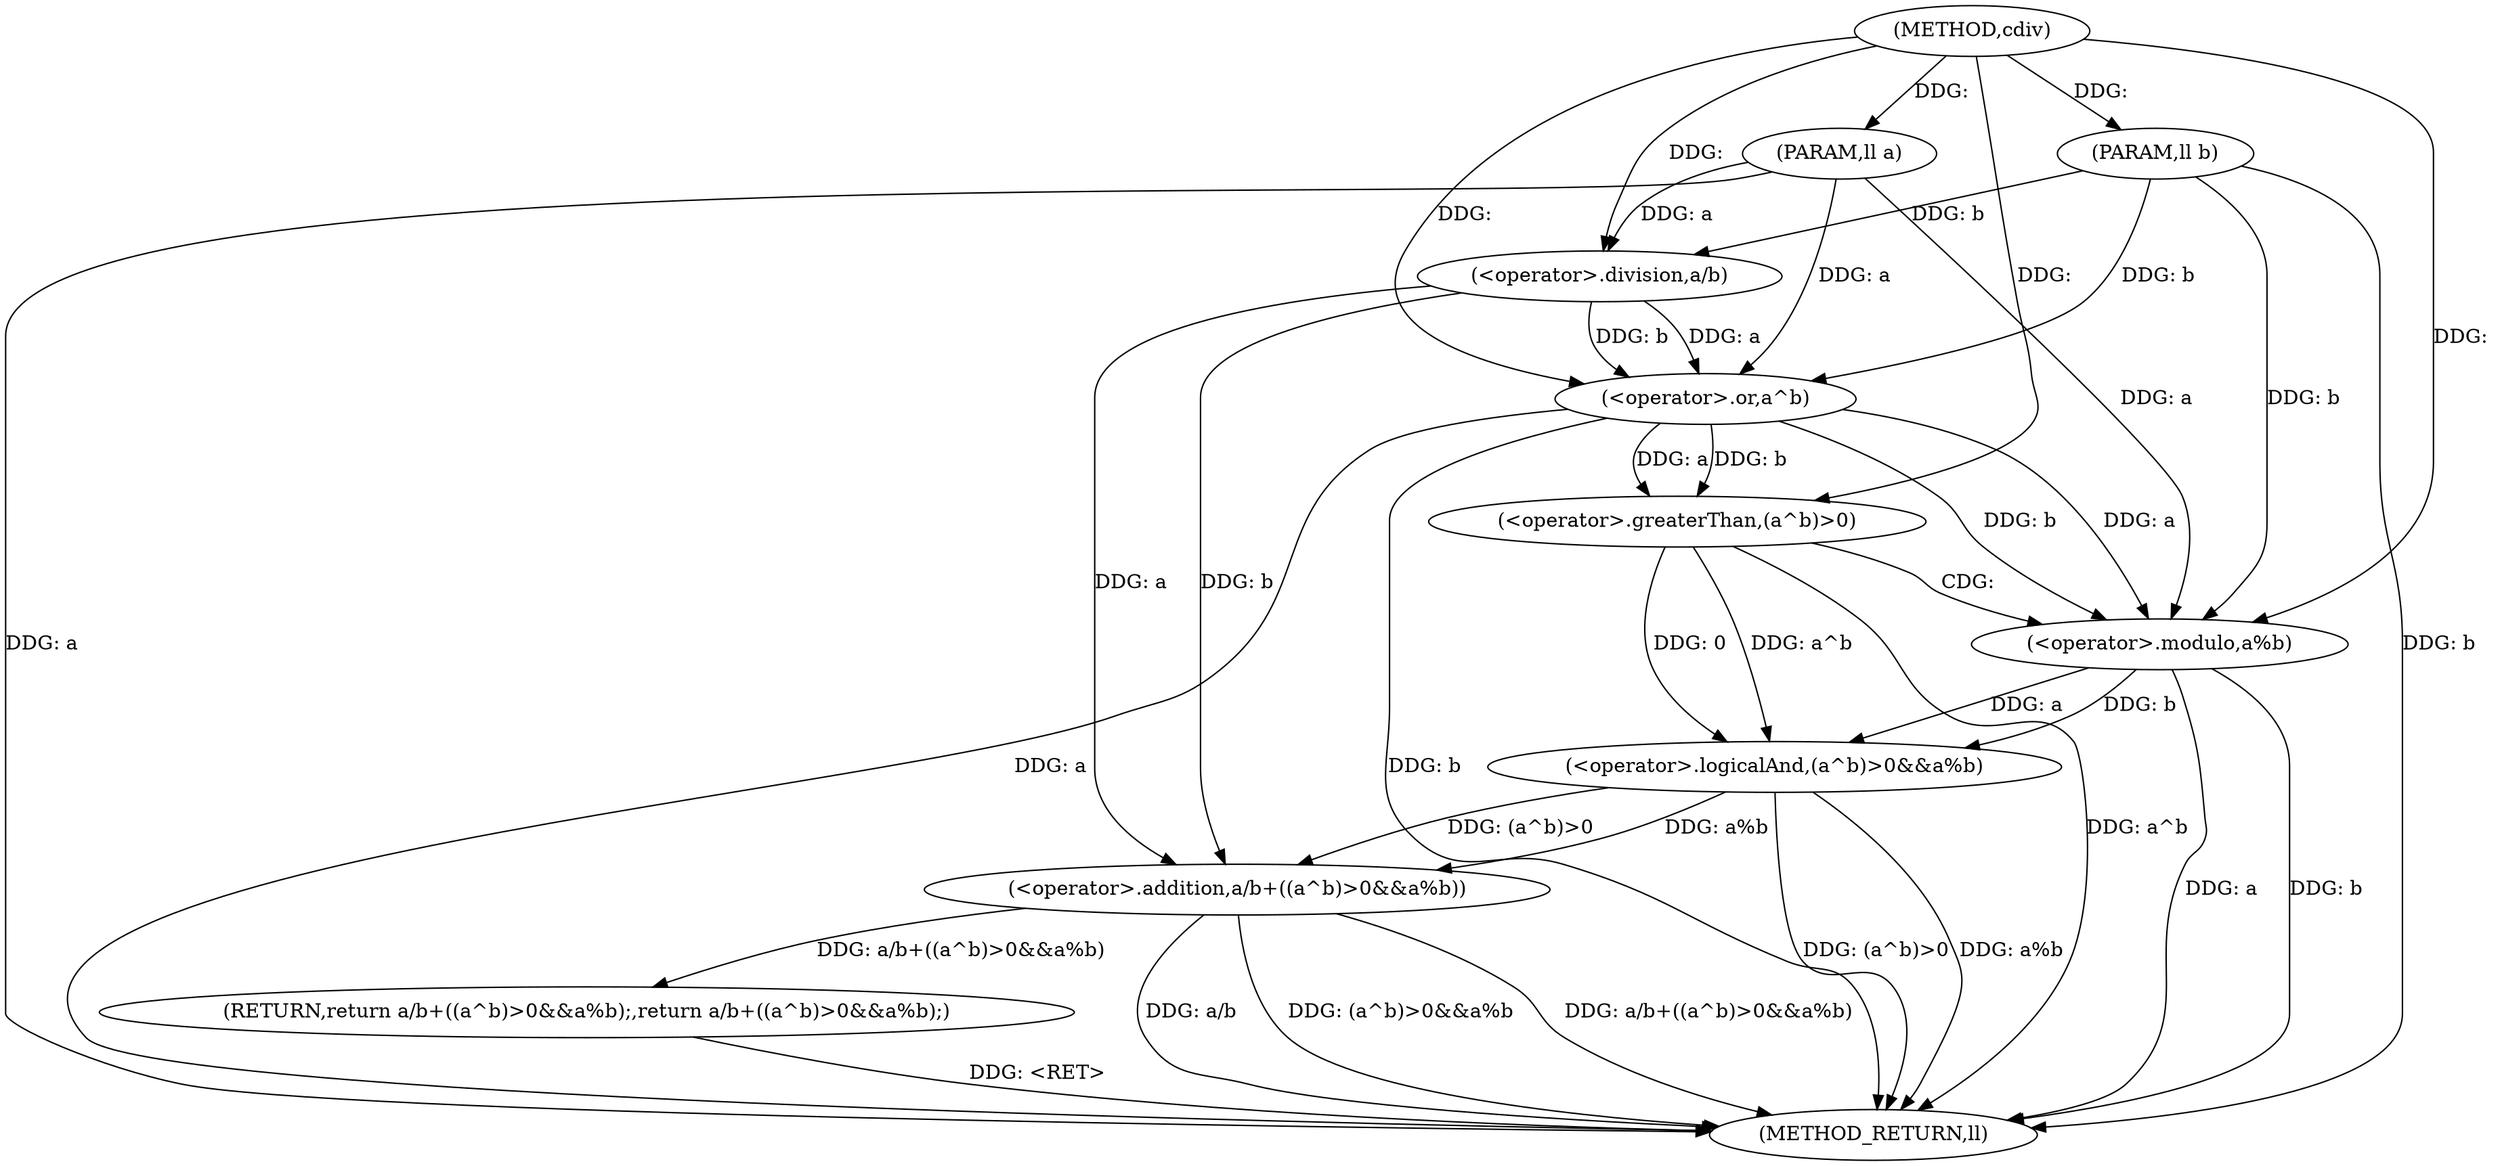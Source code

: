 digraph "cdiv" {  
"1000223" [label = "(METHOD,cdiv)" ]
"1000241" [label = "(METHOD_RETURN,ll)" ]
"1000224" [label = "(PARAM,ll a)" ]
"1000225" [label = "(PARAM,ll b)" ]
"1000227" [label = "(RETURN,return a/b+((a^b)>0&&a%b);,return a/b+((a^b)>0&&a%b);)" ]
"1000228" [label = "(<operator>.addition,a/b+((a^b)>0&&a%b))" ]
"1000229" [label = "(<operator>.division,a/b)" ]
"1000232" [label = "(<operator>.logicalAnd,(a^b)>0&&a%b)" ]
"1000233" [label = "(<operator>.greaterThan,(a^b)>0)" ]
"1000238" [label = "(<operator>.modulo,a%b)" ]
"1000234" [label = "(<operator>.or,a^b)" ]
  "1000227" -> "1000241"  [ label = "DDG: <RET>"] 
  "1000224" -> "1000241"  [ label = "DDG: a"] 
  "1000225" -> "1000241"  [ label = "DDG: b"] 
  "1000228" -> "1000241"  [ label = "DDG: a/b"] 
  "1000234" -> "1000241"  [ label = "DDG: a"] 
  "1000234" -> "1000241"  [ label = "DDG: b"] 
  "1000233" -> "1000241"  [ label = "DDG: a^b"] 
  "1000232" -> "1000241"  [ label = "DDG: (a^b)>0"] 
  "1000238" -> "1000241"  [ label = "DDG: a"] 
  "1000238" -> "1000241"  [ label = "DDG: b"] 
  "1000232" -> "1000241"  [ label = "DDG: a%b"] 
  "1000228" -> "1000241"  [ label = "DDG: (a^b)>0&&a%b"] 
  "1000228" -> "1000241"  [ label = "DDG: a/b+((a^b)>0&&a%b)"] 
  "1000223" -> "1000224"  [ label = "DDG: "] 
  "1000223" -> "1000225"  [ label = "DDG: "] 
  "1000228" -> "1000227"  [ label = "DDG: a/b+((a^b)>0&&a%b)"] 
  "1000232" -> "1000228"  [ label = "DDG: a%b"] 
  "1000232" -> "1000228"  [ label = "DDG: (a^b)>0"] 
  "1000229" -> "1000228"  [ label = "DDG: b"] 
  "1000229" -> "1000228"  [ label = "DDG: a"] 
  "1000224" -> "1000229"  [ label = "DDG: a"] 
  "1000223" -> "1000229"  [ label = "DDG: "] 
  "1000225" -> "1000229"  [ label = "DDG: b"] 
  "1000233" -> "1000232"  [ label = "DDG: a^b"] 
  "1000233" -> "1000232"  [ label = "DDG: 0"] 
  "1000238" -> "1000232"  [ label = "DDG: a"] 
  "1000238" -> "1000232"  [ label = "DDG: b"] 
  "1000234" -> "1000233"  [ label = "DDG: a"] 
  "1000234" -> "1000233"  [ label = "DDG: b"] 
  "1000223" -> "1000233"  [ label = "DDG: "] 
  "1000234" -> "1000238"  [ label = "DDG: a"] 
  "1000224" -> "1000238"  [ label = "DDG: a"] 
  "1000223" -> "1000238"  [ label = "DDG: "] 
  "1000234" -> "1000238"  [ label = "DDG: b"] 
  "1000225" -> "1000238"  [ label = "DDG: b"] 
  "1000229" -> "1000234"  [ label = "DDG: a"] 
  "1000224" -> "1000234"  [ label = "DDG: a"] 
  "1000223" -> "1000234"  [ label = "DDG: "] 
  "1000229" -> "1000234"  [ label = "DDG: b"] 
  "1000225" -> "1000234"  [ label = "DDG: b"] 
  "1000233" -> "1000238"  [ label = "CDG: "] 
}
